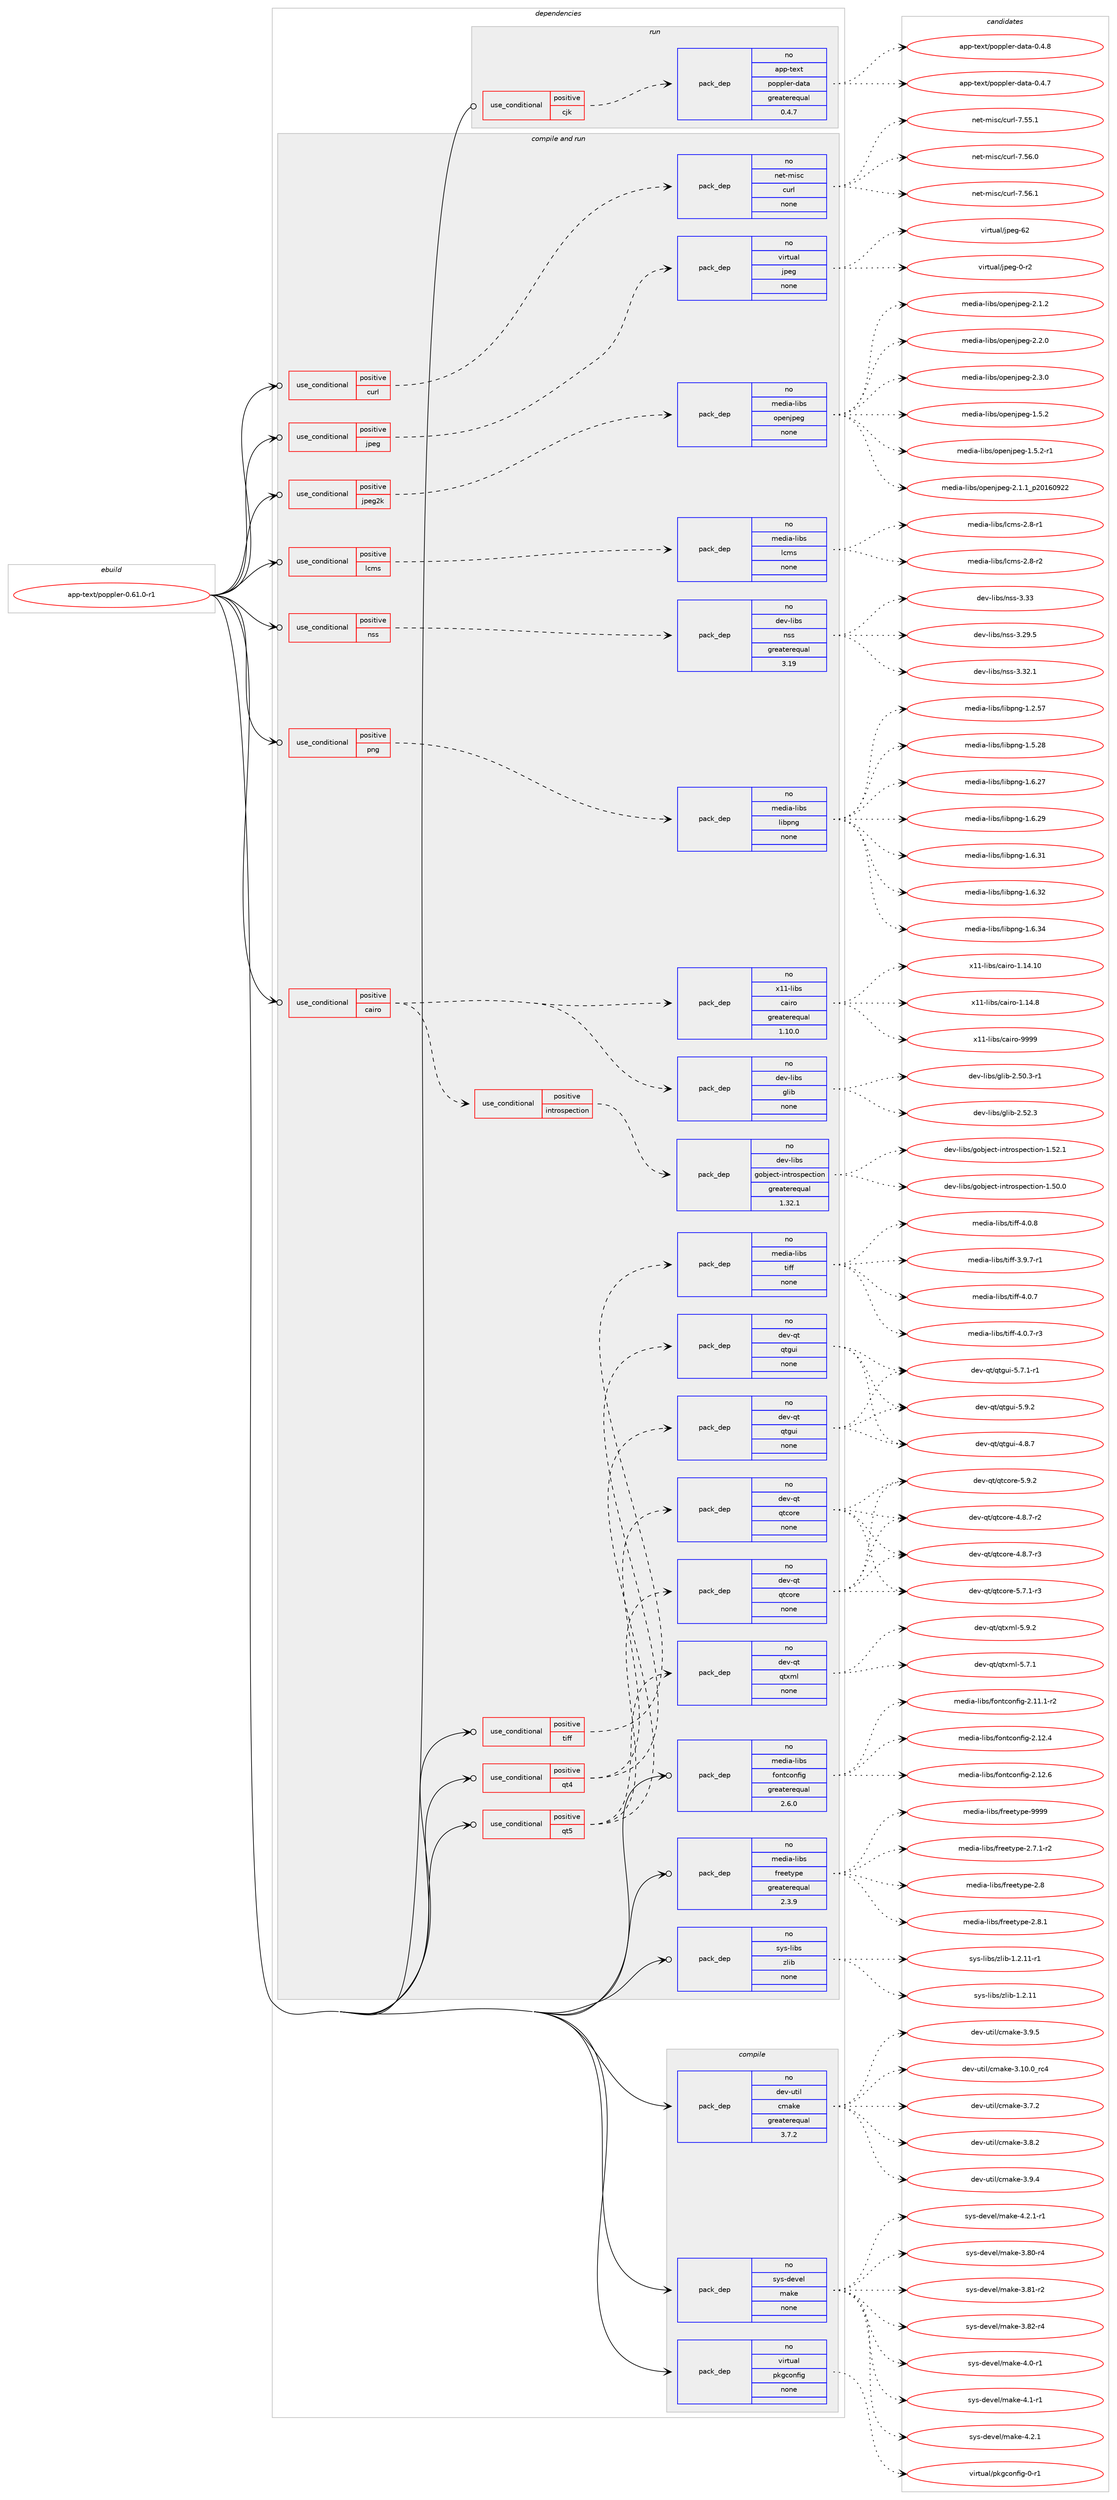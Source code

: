 digraph prolog {

# *************
# Graph options
# *************

newrank=true;
concentrate=true;
compound=true;
graph [rankdir=LR,fontname=Helvetica,fontsize=10,ranksep=1.5];#, ranksep=2.5, nodesep=0.2];
edge  [arrowhead=vee];
node  [fontname=Helvetica,fontsize=10];

# **********
# The ebuild
# **********

subgraph cluster_leftcol {
color=gray;
rank=same;
label=<<i>ebuild</i>>;
id [label="app-text/poppler-0.61.0-r1", color=red, width=4, href="../app-text/poppler-0.61.0-r1.svg"];
}

# ****************
# The dependencies
# ****************

subgraph cluster_midcol {
color=gray;
label=<<i>dependencies</i>>;
subgraph cluster_compile {
fillcolor="#eeeeee";
style=filled;
label=<<i>compile</i>>;
subgraph pack43664 {
dependency59832 [label=<<TABLE BORDER="0" CELLBORDER="1" CELLSPACING="0" CELLPADDING="4" WIDTH="220"><TR><TD ROWSPAN="6" CELLPADDING="30">pack_dep</TD></TR><TR><TD WIDTH="110">no</TD></TR><TR><TD>dev-util</TD></TR><TR><TD>cmake</TD></TR><TR><TD>greaterequal</TD></TR><TR><TD>3.7.2</TD></TR></TABLE>>, shape=none, color=blue];
}
id:e -> dependency59832:w [weight=20,style="solid",arrowhead="vee"];
subgraph pack43665 {
dependency59833 [label=<<TABLE BORDER="0" CELLBORDER="1" CELLSPACING="0" CELLPADDING="4" WIDTH="220"><TR><TD ROWSPAN="6" CELLPADDING="30">pack_dep</TD></TR><TR><TD WIDTH="110">no</TD></TR><TR><TD>sys-devel</TD></TR><TR><TD>make</TD></TR><TR><TD>none</TD></TR><TR><TD></TD></TR></TABLE>>, shape=none, color=blue];
}
id:e -> dependency59833:w [weight=20,style="solid",arrowhead="vee"];
subgraph pack43666 {
dependency59834 [label=<<TABLE BORDER="0" CELLBORDER="1" CELLSPACING="0" CELLPADDING="4" WIDTH="220"><TR><TD ROWSPAN="6" CELLPADDING="30">pack_dep</TD></TR><TR><TD WIDTH="110">no</TD></TR><TR><TD>virtual</TD></TR><TR><TD>pkgconfig</TD></TR><TR><TD>none</TD></TR><TR><TD></TD></TR></TABLE>>, shape=none, color=blue];
}
id:e -> dependency59834:w [weight=20,style="solid",arrowhead="vee"];
}
subgraph cluster_compileandrun {
fillcolor="#eeeeee";
style=filled;
label=<<i>compile and run</i>>;
subgraph cond15052 {
dependency59835 [label=<<TABLE BORDER="0" CELLBORDER="1" CELLSPACING="0" CELLPADDING="4"><TR><TD ROWSPAN="3" CELLPADDING="10">use_conditional</TD></TR><TR><TD>positive</TD></TR><TR><TD>cairo</TD></TR></TABLE>>, shape=none, color=red];
subgraph pack43667 {
dependency59836 [label=<<TABLE BORDER="0" CELLBORDER="1" CELLSPACING="0" CELLPADDING="4" WIDTH="220"><TR><TD ROWSPAN="6" CELLPADDING="30">pack_dep</TD></TR><TR><TD WIDTH="110">no</TD></TR><TR><TD>dev-libs</TD></TR><TR><TD>glib</TD></TR><TR><TD>none</TD></TR><TR><TD></TD></TR></TABLE>>, shape=none, color=blue];
}
dependency59835:e -> dependency59836:w [weight=20,style="dashed",arrowhead="vee"];
subgraph pack43668 {
dependency59837 [label=<<TABLE BORDER="0" CELLBORDER="1" CELLSPACING="0" CELLPADDING="4" WIDTH="220"><TR><TD ROWSPAN="6" CELLPADDING="30">pack_dep</TD></TR><TR><TD WIDTH="110">no</TD></TR><TR><TD>x11-libs</TD></TR><TR><TD>cairo</TD></TR><TR><TD>greaterequal</TD></TR><TR><TD>1.10.0</TD></TR></TABLE>>, shape=none, color=blue];
}
dependency59835:e -> dependency59837:w [weight=20,style="dashed",arrowhead="vee"];
subgraph cond15053 {
dependency59838 [label=<<TABLE BORDER="0" CELLBORDER="1" CELLSPACING="0" CELLPADDING="4"><TR><TD ROWSPAN="3" CELLPADDING="10">use_conditional</TD></TR><TR><TD>positive</TD></TR><TR><TD>introspection</TD></TR></TABLE>>, shape=none, color=red];
subgraph pack43669 {
dependency59839 [label=<<TABLE BORDER="0" CELLBORDER="1" CELLSPACING="0" CELLPADDING="4" WIDTH="220"><TR><TD ROWSPAN="6" CELLPADDING="30">pack_dep</TD></TR><TR><TD WIDTH="110">no</TD></TR><TR><TD>dev-libs</TD></TR><TR><TD>gobject-introspection</TD></TR><TR><TD>greaterequal</TD></TR><TR><TD>1.32.1</TD></TR></TABLE>>, shape=none, color=blue];
}
dependency59838:e -> dependency59839:w [weight=20,style="dashed",arrowhead="vee"];
}
dependency59835:e -> dependency59838:w [weight=20,style="dashed",arrowhead="vee"];
}
id:e -> dependency59835:w [weight=20,style="solid",arrowhead="odotvee"];
subgraph cond15054 {
dependency59840 [label=<<TABLE BORDER="0" CELLBORDER="1" CELLSPACING="0" CELLPADDING="4"><TR><TD ROWSPAN="3" CELLPADDING="10">use_conditional</TD></TR><TR><TD>positive</TD></TR><TR><TD>curl</TD></TR></TABLE>>, shape=none, color=red];
subgraph pack43670 {
dependency59841 [label=<<TABLE BORDER="0" CELLBORDER="1" CELLSPACING="0" CELLPADDING="4" WIDTH="220"><TR><TD ROWSPAN="6" CELLPADDING="30">pack_dep</TD></TR><TR><TD WIDTH="110">no</TD></TR><TR><TD>net-misc</TD></TR><TR><TD>curl</TD></TR><TR><TD>none</TD></TR><TR><TD></TD></TR></TABLE>>, shape=none, color=blue];
}
dependency59840:e -> dependency59841:w [weight=20,style="dashed",arrowhead="vee"];
}
id:e -> dependency59840:w [weight=20,style="solid",arrowhead="odotvee"];
subgraph cond15055 {
dependency59842 [label=<<TABLE BORDER="0" CELLBORDER="1" CELLSPACING="0" CELLPADDING="4"><TR><TD ROWSPAN="3" CELLPADDING="10">use_conditional</TD></TR><TR><TD>positive</TD></TR><TR><TD>jpeg</TD></TR></TABLE>>, shape=none, color=red];
subgraph pack43671 {
dependency59843 [label=<<TABLE BORDER="0" CELLBORDER="1" CELLSPACING="0" CELLPADDING="4" WIDTH="220"><TR><TD ROWSPAN="6" CELLPADDING="30">pack_dep</TD></TR><TR><TD WIDTH="110">no</TD></TR><TR><TD>virtual</TD></TR><TR><TD>jpeg</TD></TR><TR><TD>none</TD></TR><TR><TD></TD></TR></TABLE>>, shape=none, color=blue];
}
dependency59842:e -> dependency59843:w [weight=20,style="dashed",arrowhead="vee"];
}
id:e -> dependency59842:w [weight=20,style="solid",arrowhead="odotvee"];
subgraph cond15056 {
dependency59844 [label=<<TABLE BORDER="0" CELLBORDER="1" CELLSPACING="0" CELLPADDING="4"><TR><TD ROWSPAN="3" CELLPADDING="10">use_conditional</TD></TR><TR><TD>positive</TD></TR><TR><TD>jpeg2k</TD></TR></TABLE>>, shape=none, color=red];
subgraph pack43672 {
dependency59845 [label=<<TABLE BORDER="0" CELLBORDER="1" CELLSPACING="0" CELLPADDING="4" WIDTH="220"><TR><TD ROWSPAN="6" CELLPADDING="30">pack_dep</TD></TR><TR><TD WIDTH="110">no</TD></TR><TR><TD>media-libs</TD></TR><TR><TD>openjpeg</TD></TR><TR><TD>none</TD></TR><TR><TD></TD></TR></TABLE>>, shape=none, color=blue];
}
dependency59844:e -> dependency59845:w [weight=20,style="dashed",arrowhead="vee"];
}
id:e -> dependency59844:w [weight=20,style="solid",arrowhead="odotvee"];
subgraph cond15057 {
dependency59846 [label=<<TABLE BORDER="0" CELLBORDER="1" CELLSPACING="0" CELLPADDING="4"><TR><TD ROWSPAN="3" CELLPADDING="10">use_conditional</TD></TR><TR><TD>positive</TD></TR><TR><TD>lcms</TD></TR></TABLE>>, shape=none, color=red];
subgraph pack43673 {
dependency59847 [label=<<TABLE BORDER="0" CELLBORDER="1" CELLSPACING="0" CELLPADDING="4" WIDTH="220"><TR><TD ROWSPAN="6" CELLPADDING="30">pack_dep</TD></TR><TR><TD WIDTH="110">no</TD></TR><TR><TD>media-libs</TD></TR><TR><TD>lcms</TD></TR><TR><TD>none</TD></TR><TR><TD></TD></TR></TABLE>>, shape=none, color=blue];
}
dependency59846:e -> dependency59847:w [weight=20,style="dashed",arrowhead="vee"];
}
id:e -> dependency59846:w [weight=20,style="solid",arrowhead="odotvee"];
subgraph cond15058 {
dependency59848 [label=<<TABLE BORDER="0" CELLBORDER="1" CELLSPACING="0" CELLPADDING="4"><TR><TD ROWSPAN="3" CELLPADDING="10">use_conditional</TD></TR><TR><TD>positive</TD></TR><TR><TD>nss</TD></TR></TABLE>>, shape=none, color=red];
subgraph pack43674 {
dependency59849 [label=<<TABLE BORDER="0" CELLBORDER="1" CELLSPACING="0" CELLPADDING="4" WIDTH="220"><TR><TD ROWSPAN="6" CELLPADDING="30">pack_dep</TD></TR><TR><TD WIDTH="110">no</TD></TR><TR><TD>dev-libs</TD></TR><TR><TD>nss</TD></TR><TR><TD>greaterequal</TD></TR><TR><TD>3.19</TD></TR></TABLE>>, shape=none, color=blue];
}
dependency59848:e -> dependency59849:w [weight=20,style="dashed",arrowhead="vee"];
}
id:e -> dependency59848:w [weight=20,style="solid",arrowhead="odotvee"];
subgraph cond15059 {
dependency59850 [label=<<TABLE BORDER="0" CELLBORDER="1" CELLSPACING="0" CELLPADDING="4"><TR><TD ROWSPAN="3" CELLPADDING="10">use_conditional</TD></TR><TR><TD>positive</TD></TR><TR><TD>png</TD></TR></TABLE>>, shape=none, color=red];
subgraph pack43675 {
dependency59851 [label=<<TABLE BORDER="0" CELLBORDER="1" CELLSPACING="0" CELLPADDING="4" WIDTH="220"><TR><TD ROWSPAN="6" CELLPADDING="30">pack_dep</TD></TR><TR><TD WIDTH="110">no</TD></TR><TR><TD>media-libs</TD></TR><TR><TD>libpng</TD></TR><TR><TD>none</TD></TR><TR><TD></TD></TR></TABLE>>, shape=none, color=blue];
}
dependency59850:e -> dependency59851:w [weight=20,style="dashed",arrowhead="vee"];
}
id:e -> dependency59850:w [weight=20,style="solid",arrowhead="odotvee"];
subgraph cond15060 {
dependency59852 [label=<<TABLE BORDER="0" CELLBORDER="1" CELLSPACING="0" CELLPADDING="4"><TR><TD ROWSPAN="3" CELLPADDING="10">use_conditional</TD></TR><TR><TD>positive</TD></TR><TR><TD>qt4</TD></TR></TABLE>>, shape=none, color=red];
subgraph pack43676 {
dependency59853 [label=<<TABLE BORDER="0" CELLBORDER="1" CELLSPACING="0" CELLPADDING="4" WIDTH="220"><TR><TD ROWSPAN="6" CELLPADDING="30">pack_dep</TD></TR><TR><TD WIDTH="110">no</TD></TR><TR><TD>dev-qt</TD></TR><TR><TD>qtcore</TD></TR><TR><TD>none</TD></TR><TR><TD></TD></TR></TABLE>>, shape=none, color=blue];
}
dependency59852:e -> dependency59853:w [weight=20,style="dashed",arrowhead="vee"];
subgraph pack43677 {
dependency59854 [label=<<TABLE BORDER="0" CELLBORDER="1" CELLSPACING="0" CELLPADDING="4" WIDTH="220"><TR><TD ROWSPAN="6" CELLPADDING="30">pack_dep</TD></TR><TR><TD WIDTH="110">no</TD></TR><TR><TD>dev-qt</TD></TR><TR><TD>qtgui</TD></TR><TR><TD>none</TD></TR><TR><TD></TD></TR></TABLE>>, shape=none, color=blue];
}
dependency59852:e -> dependency59854:w [weight=20,style="dashed",arrowhead="vee"];
}
id:e -> dependency59852:w [weight=20,style="solid",arrowhead="odotvee"];
subgraph cond15061 {
dependency59855 [label=<<TABLE BORDER="0" CELLBORDER="1" CELLSPACING="0" CELLPADDING="4"><TR><TD ROWSPAN="3" CELLPADDING="10">use_conditional</TD></TR><TR><TD>positive</TD></TR><TR><TD>qt5</TD></TR></TABLE>>, shape=none, color=red];
subgraph pack43678 {
dependency59856 [label=<<TABLE BORDER="0" CELLBORDER="1" CELLSPACING="0" CELLPADDING="4" WIDTH="220"><TR><TD ROWSPAN="6" CELLPADDING="30">pack_dep</TD></TR><TR><TD WIDTH="110">no</TD></TR><TR><TD>dev-qt</TD></TR><TR><TD>qtcore</TD></TR><TR><TD>none</TD></TR><TR><TD></TD></TR></TABLE>>, shape=none, color=blue];
}
dependency59855:e -> dependency59856:w [weight=20,style="dashed",arrowhead="vee"];
subgraph pack43679 {
dependency59857 [label=<<TABLE BORDER="0" CELLBORDER="1" CELLSPACING="0" CELLPADDING="4" WIDTH="220"><TR><TD ROWSPAN="6" CELLPADDING="30">pack_dep</TD></TR><TR><TD WIDTH="110">no</TD></TR><TR><TD>dev-qt</TD></TR><TR><TD>qtgui</TD></TR><TR><TD>none</TD></TR><TR><TD></TD></TR></TABLE>>, shape=none, color=blue];
}
dependency59855:e -> dependency59857:w [weight=20,style="dashed",arrowhead="vee"];
subgraph pack43680 {
dependency59858 [label=<<TABLE BORDER="0" CELLBORDER="1" CELLSPACING="0" CELLPADDING="4" WIDTH="220"><TR><TD ROWSPAN="6" CELLPADDING="30">pack_dep</TD></TR><TR><TD WIDTH="110">no</TD></TR><TR><TD>dev-qt</TD></TR><TR><TD>qtxml</TD></TR><TR><TD>none</TD></TR><TR><TD></TD></TR></TABLE>>, shape=none, color=blue];
}
dependency59855:e -> dependency59858:w [weight=20,style="dashed",arrowhead="vee"];
}
id:e -> dependency59855:w [weight=20,style="solid",arrowhead="odotvee"];
subgraph cond15062 {
dependency59859 [label=<<TABLE BORDER="0" CELLBORDER="1" CELLSPACING="0" CELLPADDING="4"><TR><TD ROWSPAN="3" CELLPADDING="10">use_conditional</TD></TR><TR><TD>positive</TD></TR><TR><TD>tiff</TD></TR></TABLE>>, shape=none, color=red];
subgraph pack43681 {
dependency59860 [label=<<TABLE BORDER="0" CELLBORDER="1" CELLSPACING="0" CELLPADDING="4" WIDTH="220"><TR><TD ROWSPAN="6" CELLPADDING="30">pack_dep</TD></TR><TR><TD WIDTH="110">no</TD></TR><TR><TD>media-libs</TD></TR><TR><TD>tiff</TD></TR><TR><TD>none</TD></TR><TR><TD></TD></TR></TABLE>>, shape=none, color=blue];
}
dependency59859:e -> dependency59860:w [weight=20,style="dashed",arrowhead="vee"];
}
id:e -> dependency59859:w [weight=20,style="solid",arrowhead="odotvee"];
subgraph pack43682 {
dependency59861 [label=<<TABLE BORDER="0" CELLBORDER="1" CELLSPACING="0" CELLPADDING="4" WIDTH="220"><TR><TD ROWSPAN="6" CELLPADDING="30">pack_dep</TD></TR><TR><TD WIDTH="110">no</TD></TR><TR><TD>media-libs</TD></TR><TR><TD>fontconfig</TD></TR><TR><TD>greaterequal</TD></TR><TR><TD>2.6.0</TD></TR></TABLE>>, shape=none, color=blue];
}
id:e -> dependency59861:w [weight=20,style="solid",arrowhead="odotvee"];
subgraph pack43683 {
dependency59862 [label=<<TABLE BORDER="0" CELLBORDER="1" CELLSPACING="0" CELLPADDING="4" WIDTH="220"><TR><TD ROWSPAN="6" CELLPADDING="30">pack_dep</TD></TR><TR><TD WIDTH="110">no</TD></TR><TR><TD>media-libs</TD></TR><TR><TD>freetype</TD></TR><TR><TD>greaterequal</TD></TR><TR><TD>2.3.9</TD></TR></TABLE>>, shape=none, color=blue];
}
id:e -> dependency59862:w [weight=20,style="solid",arrowhead="odotvee"];
subgraph pack43684 {
dependency59863 [label=<<TABLE BORDER="0" CELLBORDER="1" CELLSPACING="0" CELLPADDING="4" WIDTH="220"><TR><TD ROWSPAN="6" CELLPADDING="30">pack_dep</TD></TR><TR><TD WIDTH="110">no</TD></TR><TR><TD>sys-libs</TD></TR><TR><TD>zlib</TD></TR><TR><TD>none</TD></TR><TR><TD></TD></TR></TABLE>>, shape=none, color=blue];
}
id:e -> dependency59863:w [weight=20,style="solid",arrowhead="odotvee"];
}
subgraph cluster_run {
fillcolor="#eeeeee";
style=filled;
label=<<i>run</i>>;
subgraph cond15063 {
dependency59864 [label=<<TABLE BORDER="0" CELLBORDER="1" CELLSPACING="0" CELLPADDING="4"><TR><TD ROWSPAN="3" CELLPADDING="10">use_conditional</TD></TR><TR><TD>positive</TD></TR><TR><TD>cjk</TD></TR></TABLE>>, shape=none, color=red];
subgraph pack43685 {
dependency59865 [label=<<TABLE BORDER="0" CELLBORDER="1" CELLSPACING="0" CELLPADDING="4" WIDTH="220"><TR><TD ROWSPAN="6" CELLPADDING="30">pack_dep</TD></TR><TR><TD WIDTH="110">no</TD></TR><TR><TD>app-text</TD></TR><TR><TD>poppler-data</TD></TR><TR><TD>greaterequal</TD></TR><TR><TD>0.4.7</TD></TR></TABLE>>, shape=none, color=blue];
}
dependency59864:e -> dependency59865:w [weight=20,style="dashed",arrowhead="vee"];
}
id:e -> dependency59864:w [weight=20,style="solid",arrowhead="odot"];
}
}

# **************
# The candidates
# **************

subgraph cluster_choices {
rank=same;
color=gray;
label=<<i>candidates</i>>;

subgraph choice43664 {
color=black;
nodesep=1;
choice1001011184511711610510847991099710710145514649484648951149952 [label="dev-util/cmake-3.10.0_rc4", color=red, width=4,href="../dev-util/cmake-3.10.0_rc4.svg"];
choice10010111845117116105108479910997107101455146554650 [label="dev-util/cmake-3.7.2", color=red, width=4,href="../dev-util/cmake-3.7.2.svg"];
choice10010111845117116105108479910997107101455146564650 [label="dev-util/cmake-3.8.2", color=red, width=4,href="../dev-util/cmake-3.8.2.svg"];
choice10010111845117116105108479910997107101455146574652 [label="dev-util/cmake-3.9.4", color=red, width=4,href="../dev-util/cmake-3.9.4.svg"];
choice10010111845117116105108479910997107101455146574653 [label="dev-util/cmake-3.9.5", color=red, width=4,href="../dev-util/cmake-3.9.5.svg"];
dependency59832:e -> choice1001011184511711610510847991099710710145514649484648951149952:w [style=dotted,weight="100"];
dependency59832:e -> choice10010111845117116105108479910997107101455146554650:w [style=dotted,weight="100"];
dependency59832:e -> choice10010111845117116105108479910997107101455146564650:w [style=dotted,weight="100"];
dependency59832:e -> choice10010111845117116105108479910997107101455146574652:w [style=dotted,weight="100"];
dependency59832:e -> choice10010111845117116105108479910997107101455146574653:w [style=dotted,weight="100"];
}
subgraph choice43665 {
color=black;
nodesep=1;
choice11512111545100101118101108471099710710145514656484511452 [label="sys-devel/make-3.80-r4", color=red, width=4,href="../sys-devel/make-3.80-r4.svg"];
choice11512111545100101118101108471099710710145514656494511450 [label="sys-devel/make-3.81-r2", color=red, width=4,href="../sys-devel/make-3.81-r2.svg"];
choice11512111545100101118101108471099710710145514656504511452 [label="sys-devel/make-3.82-r4", color=red, width=4,href="../sys-devel/make-3.82-r4.svg"];
choice115121115451001011181011084710997107101455246484511449 [label="sys-devel/make-4.0-r1", color=red, width=4,href="../sys-devel/make-4.0-r1.svg"];
choice115121115451001011181011084710997107101455246494511449 [label="sys-devel/make-4.1-r1", color=red, width=4,href="../sys-devel/make-4.1-r1.svg"];
choice115121115451001011181011084710997107101455246504649 [label="sys-devel/make-4.2.1", color=red, width=4,href="../sys-devel/make-4.2.1.svg"];
choice1151211154510010111810110847109971071014552465046494511449 [label="sys-devel/make-4.2.1-r1", color=red, width=4,href="../sys-devel/make-4.2.1-r1.svg"];
dependency59833:e -> choice11512111545100101118101108471099710710145514656484511452:w [style=dotted,weight="100"];
dependency59833:e -> choice11512111545100101118101108471099710710145514656494511450:w [style=dotted,weight="100"];
dependency59833:e -> choice11512111545100101118101108471099710710145514656504511452:w [style=dotted,weight="100"];
dependency59833:e -> choice115121115451001011181011084710997107101455246484511449:w [style=dotted,weight="100"];
dependency59833:e -> choice115121115451001011181011084710997107101455246494511449:w [style=dotted,weight="100"];
dependency59833:e -> choice115121115451001011181011084710997107101455246504649:w [style=dotted,weight="100"];
dependency59833:e -> choice1151211154510010111810110847109971071014552465046494511449:w [style=dotted,weight="100"];
}
subgraph choice43666 {
color=black;
nodesep=1;
choice11810511411611797108471121071039911111010210510345484511449 [label="virtual/pkgconfig-0-r1", color=red, width=4,href="../virtual/pkgconfig-0-r1.svg"];
dependency59834:e -> choice11810511411611797108471121071039911111010210510345484511449:w [style=dotted,weight="100"];
}
subgraph choice43667 {
color=black;
nodesep=1;
choice10010111845108105981154710310810598455046534846514511449 [label="dev-libs/glib-2.50.3-r1", color=red, width=4,href="../dev-libs/glib-2.50.3-r1.svg"];
choice1001011184510810598115471031081059845504653504651 [label="dev-libs/glib-2.52.3", color=red, width=4,href="../dev-libs/glib-2.52.3.svg"];
dependency59836:e -> choice10010111845108105981154710310810598455046534846514511449:w [style=dotted,weight="100"];
dependency59836:e -> choice1001011184510810598115471031081059845504653504651:w [style=dotted,weight="100"];
}
subgraph choice43668 {
color=black;
nodesep=1;
choice120494945108105981154799971051141114549464952464948 [label="x11-libs/cairo-1.14.10", color=red, width=4,href="../x11-libs/cairo-1.14.10.svg"];
choice1204949451081059811547999710511411145494649524656 [label="x11-libs/cairo-1.14.8", color=red, width=4,href="../x11-libs/cairo-1.14.8.svg"];
choice120494945108105981154799971051141114557575757 [label="x11-libs/cairo-9999", color=red, width=4,href="../x11-libs/cairo-9999.svg"];
dependency59837:e -> choice120494945108105981154799971051141114549464952464948:w [style=dotted,weight="100"];
dependency59837:e -> choice1204949451081059811547999710511411145494649524656:w [style=dotted,weight="100"];
dependency59837:e -> choice120494945108105981154799971051141114557575757:w [style=dotted,weight="100"];
}
subgraph choice43669 {
color=black;
nodesep=1;
choice1001011184510810598115471031119810610199116451051101161141111151121019911610511111045494653484648 [label="dev-libs/gobject-introspection-1.50.0", color=red, width=4,href="../dev-libs/gobject-introspection-1.50.0.svg"];
choice1001011184510810598115471031119810610199116451051101161141111151121019911610511111045494653504649 [label="dev-libs/gobject-introspection-1.52.1", color=red, width=4,href="../dev-libs/gobject-introspection-1.52.1.svg"];
dependency59839:e -> choice1001011184510810598115471031119810610199116451051101161141111151121019911610511111045494653484648:w [style=dotted,weight="100"];
dependency59839:e -> choice1001011184510810598115471031119810610199116451051101161141111151121019911610511111045494653504649:w [style=dotted,weight="100"];
}
subgraph choice43670 {
color=black;
nodesep=1;
choice1101011164510910511599479911711410845554653534649 [label="net-misc/curl-7.55.1", color=red, width=4,href="../net-misc/curl-7.55.1.svg"];
choice1101011164510910511599479911711410845554653544648 [label="net-misc/curl-7.56.0", color=red, width=4,href="../net-misc/curl-7.56.0.svg"];
choice1101011164510910511599479911711410845554653544649 [label="net-misc/curl-7.56.1", color=red, width=4,href="../net-misc/curl-7.56.1.svg"];
dependency59841:e -> choice1101011164510910511599479911711410845554653534649:w [style=dotted,weight="100"];
dependency59841:e -> choice1101011164510910511599479911711410845554653544648:w [style=dotted,weight="100"];
dependency59841:e -> choice1101011164510910511599479911711410845554653544649:w [style=dotted,weight="100"];
}
subgraph choice43671 {
color=black;
nodesep=1;
choice118105114116117971084710611210110345484511450 [label="virtual/jpeg-0-r2", color=red, width=4,href="../virtual/jpeg-0-r2.svg"];
choice1181051141161179710847106112101103455450 [label="virtual/jpeg-62", color=red, width=4,href="../virtual/jpeg-62.svg"];
dependency59843:e -> choice118105114116117971084710611210110345484511450:w [style=dotted,weight="100"];
dependency59843:e -> choice1181051141161179710847106112101103455450:w [style=dotted,weight="100"];
}
subgraph choice43672 {
color=black;
nodesep=1;
choice10910110010597451081059811547111112101110106112101103454946534650 [label="media-libs/openjpeg-1.5.2", color=red, width=4,href="../media-libs/openjpeg-1.5.2.svg"];
choice109101100105974510810598115471111121011101061121011034549465346504511449 [label="media-libs/openjpeg-1.5.2-r1", color=red, width=4,href="../media-libs/openjpeg-1.5.2-r1.svg"];
choice10910110010597451081059811547111112101110106112101103455046494649951125048495448575050 [label="media-libs/openjpeg-2.1.1_p20160922", color=red, width=4,href="../media-libs/openjpeg-2.1.1_p20160922.svg"];
choice10910110010597451081059811547111112101110106112101103455046494650 [label="media-libs/openjpeg-2.1.2", color=red, width=4,href="../media-libs/openjpeg-2.1.2.svg"];
choice10910110010597451081059811547111112101110106112101103455046504648 [label="media-libs/openjpeg-2.2.0", color=red, width=4,href="../media-libs/openjpeg-2.2.0.svg"];
choice10910110010597451081059811547111112101110106112101103455046514648 [label="media-libs/openjpeg-2.3.0", color=red, width=4,href="../media-libs/openjpeg-2.3.0.svg"];
dependency59845:e -> choice10910110010597451081059811547111112101110106112101103454946534650:w [style=dotted,weight="100"];
dependency59845:e -> choice109101100105974510810598115471111121011101061121011034549465346504511449:w [style=dotted,weight="100"];
dependency59845:e -> choice10910110010597451081059811547111112101110106112101103455046494649951125048495448575050:w [style=dotted,weight="100"];
dependency59845:e -> choice10910110010597451081059811547111112101110106112101103455046494650:w [style=dotted,weight="100"];
dependency59845:e -> choice10910110010597451081059811547111112101110106112101103455046504648:w [style=dotted,weight="100"];
dependency59845:e -> choice10910110010597451081059811547111112101110106112101103455046514648:w [style=dotted,weight="100"];
}
subgraph choice43673 {
color=black;
nodesep=1;
choice1091011001059745108105981154710899109115455046564511449 [label="media-libs/lcms-2.8-r1", color=red, width=4,href="../media-libs/lcms-2.8-r1.svg"];
choice1091011001059745108105981154710899109115455046564511450 [label="media-libs/lcms-2.8-r2", color=red, width=4,href="../media-libs/lcms-2.8-r2.svg"];
dependency59847:e -> choice1091011001059745108105981154710899109115455046564511449:w [style=dotted,weight="100"];
dependency59847:e -> choice1091011001059745108105981154710899109115455046564511450:w [style=dotted,weight="100"];
}
subgraph choice43674 {
color=black;
nodesep=1;
choice10010111845108105981154711011511545514650574653 [label="dev-libs/nss-3.29.5", color=red, width=4,href="../dev-libs/nss-3.29.5.svg"];
choice10010111845108105981154711011511545514651504649 [label="dev-libs/nss-3.32.1", color=red, width=4,href="../dev-libs/nss-3.32.1.svg"];
choice1001011184510810598115471101151154551465151 [label="dev-libs/nss-3.33", color=red, width=4,href="../dev-libs/nss-3.33.svg"];
dependency59849:e -> choice10010111845108105981154711011511545514650574653:w [style=dotted,weight="100"];
dependency59849:e -> choice10010111845108105981154711011511545514651504649:w [style=dotted,weight="100"];
dependency59849:e -> choice1001011184510810598115471101151154551465151:w [style=dotted,weight="100"];
}
subgraph choice43675 {
color=black;
nodesep=1;
choice109101100105974510810598115471081059811211010345494650465355 [label="media-libs/libpng-1.2.57", color=red, width=4,href="../media-libs/libpng-1.2.57.svg"];
choice109101100105974510810598115471081059811211010345494653465056 [label="media-libs/libpng-1.5.28", color=red, width=4,href="../media-libs/libpng-1.5.28.svg"];
choice109101100105974510810598115471081059811211010345494654465055 [label="media-libs/libpng-1.6.27", color=red, width=4,href="../media-libs/libpng-1.6.27.svg"];
choice109101100105974510810598115471081059811211010345494654465057 [label="media-libs/libpng-1.6.29", color=red, width=4,href="../media-libs/libpng-1.6.29.svg"];
choice109101100105974510810598115471081059811211010345494654465149 [label="media-libs/libpng-1.6.31", color=red, width=4,href="../media-libs/libpng-1.6.31.svg"];
choice109101100105974510810598115471081059811211010345494654465150 [label="media-libs/libpng-1.6.32", color=red, width=4,href="../media-libs/libpng-1.6.32.svg"];
choice109101100105974510810598115471081059811211010345494654465152 [label="media-libs/libpng-1.6.34", color=red, width=4,href="../media-libs/libpng-1.6.34.svg"];
dependency59851:e -> choice109101100105974510810598115471081059811211010345494650465355:w [style=dotted,weight="100"];
dependency59851:e -> choice109101100105974510810598115471081059811211010345494653465056:w [style=dotted,weight="100"];
dependency59851:e -> choice109101100105974510810598115471081059811211010345494654465055:w [style=dotted,weight="100"];
dependency59851:e -> choice109101100105974510810598115471081059811211010345494654465057:w [style=dotted,weight="100"];
dependency59851:e -> choice109101100105974510810598115471081059811211010345494654465149:w [style=dotted,weight="100"];
dependency59851:e -> choice109101100105974510810598115471081059811211010345494654465150:w [style=dotted,weight="100"];
dependency59851:e -> choice109101100105974510810598115471081059811211010345494654465152:w [style=dotted,weight="100"];
}
subgraph choice43676 {
color=black;
nodesep=1;
choice1001011184511311647113116991111141014552465646554511450 [label="dev-qt/qtcore-4.8.7-r2", color=red, width=4,href="../dev-qt/qtcore-4.8.7-r2.svg"];
choice1001011184511311647113116991111141014552465646554511451 [label="dev-qt/qtcore-4.8.7-r3", color=red, width=4,href="../dev-qt/qtcore-4.8.7-r3.svg"];
choice1001011184511311647113116991111141014553465546494511451 [label="dev-qt/qtcore-5.7.1-r3", color=red, width=4,href="../dev-qt/qtcore-5.7.1-r3.svg"];
choice100101118451131164711311699111114101455346574650 [label="dev-qt/qtcore-5.9.2", color=red, width=4,href="../dev-qt/qtcore-5.9.2.svg"];
dependency59853:e -> choice1001011184511311647113116991111141014552465646554511450:w [style=dotted,weight="100"];
dependency59853:e -> choice1001011184511311647113116991111141014552465646554511451:w [style=dotted,weight="100"];
dependency59853:e -> choice1001011184511311647113116991111141014553465546494511451:w [style=dotted,weight="100"];
dependency59853:e -> choice100101118451131164711311699111114101455346574650:w [style=dotted,weight="100"];
}
subgraph choice43677 {
color=black;
nodesep=1;
choice1001011184511311647113116103117105455246564655 [label="dev-qt/qtgui-4.8.7", color=red, width=4,href="../dev-qt/qtgui-4.8.7.svg"];
choice10010111845113116471131161031171054553465546494511449 [label="dev-qt/qtgui-5.7.1-r1", color=red, width=4,href="../dev-qt/qtgui-5.7.1-r1.svg"];
choice1001011184511311647113116103117105455346574650 [label="dev-qt/qtgui-5.9.2", color=red, width=4,href="../dev-qt/qtgui-5.9.2.svg"];
dependency59854:e -> choice1001011184511311647113116103117105455246564655:w [style=dotted,weight="100"];
dependency59854:e -> choice10010111845113116471131161031171054553465546494511449:w [style=dotted,weight="100"];
dependency59854:e -> choice1001011184511311647113116103117105455346574650:w [style=dotted,weight="100"];
}
subgraph choice43678 {
color=black;
nodesep=1;
choice1001011184511311647113116991111141014552465646554511450 [label="dev-qt/qtcore-4.8.7-r2", color=red, width=4,href="../dev-qt/qtcore-4.8.7-r2.svg"];
choice1001011184511311647113116991111141014552465646554511451 [label="dev-qt/qtcore-4.8.7-r3", color=red, width=4,href="../dev-qt/qtcore-4.8.7-r3.svg"];
choice1001011184511311647113116991111141014553465546494511451 [label="dev-qt/qtcore-5.7.1-r3", color=red, width=4,href="../dev-qt/qtcore-5.7.1-r3.svg"];
choice100101118451131164711311699111114101455346574650 [label="dev-qt/qtcore-5.9.2", color=red, width=4,href="../dev-qt/qtcore-5.9.2.svg"];
dependency59856:e -> choice1001011184511311647113116991111141014552465646554511450:w [style=dotted,weight="100"];
dependency59856:e -> choice1001011184511311647113116991111141014552465646554511451:w [style=dotted,weight="100"];
dependency59856:e -> choice1001011184511311647113116991111141014553465546494511451:w [style=dotted,weight="100"];
dependency59856:e -> choice100101118451131164711311699111114101455346574650:w [style=dotted,weight="100"];
}
subgraph choice43679 {
color=black;
nodesep=1;
choice1001011184511311647113116103117105455246564655 [label="dev-qt/qtgui-4.8.7", color=red, width=4,href="../dev-qt/qtgui-4.8.7.svg"];
choice10010111845113116471131161031171054553465546494511449 [label="dev-qt/qtgui-5.7.1-r1", color=red, width=4,href="../dev-qt/qtgui-5.7.1-r1.svg"];
choice1001011184511311647113116103117105455346574650 [label="dev-qt/qtgui-5.9.2", color=red, width=4,href="../dev-qt/qtgui-5.9.2.svg"];
dependency59857:e -> choice1001011184511311647113116103117105455246564655:w [style=dotted,weight="100"];
dependency59857:e -> choice10010111845113116471131161031171054553465546494511449:w [style=dotted,weight="100"];
dependency59857:e -> choice1001011184511311647113116103117105455346574650:w [style=dotted,weight="100"];
}
subgraph choice43680 {
color=black;
nodesep=1;
choice1001011184511311647113116120109108455346554649 [label="dev-qt/qtxml-5.7.1", color=red, width=4,href="../dev-qt/qtxml-5.7.1.svg"];
choice1001011184511311647113116120109108455346574650 [label="dev-qt/qtxml-5.9.2", color=red, width=4,href="../dev-qt/qtxml-5.9.2.svg"];
dependency59858:e -> choice1001011184511311647113116120109108455346554649:w [style=dotted,weight="100"];
dependency59858:e -> choice1001011184511311647113116120109108455346574650:w [style=dotted,weight="100"];
}
subgraph choice43681 {
color=black;
nodesep=1;
choice109101100105974510810598115471161051021024551465746554511449 [label="media-libs/tiff-3.9.7-r1", color=red, width=4,href="../media-libs/tiff-3.9.7-r1.svg"];
choice10910110010597451081059811547116105102102455246484655 [label="media-libs/tiff-4.0.7", color=red, width=4,href="../media-libs/tiff-4.0.7.svg"];
choice109101100105974510810598115471161051021024552464846554511451 [label="media-libs/tiff-4.0.7-r3", color=red, width=4,href="../media-libs/tiff-4.0.7-r3.svg"];
choice10910110010597451081059811547116105102102455246484656 [label="media-libs/tiff-4.0.8", color=red, width=4,href="../media-libs/tiff-4.0.8.svg"];
dependency59860:e -> choice109101100105974510810598115471161051021024551465746554511449:w [style=dotted,weight="100"];
dependency59860:e -> choice10910110010597451081059811547116105102102455246484655:w [style=dotted,weight="100"];
dependency59860:e -> choice109101100105974510810598115471161051021024552464846554511451:w [style=dotted,weight="100"];
dependency59860:e -> choice10910110010597451081059811547116105102102455246484656:w [style=dotted,weight="100"];
}
subgraph choice43682 {
color=black;
nodesep=1;
choice1091011001059745108105981154710211111011699111110102105103455046494946494511450 [label="media-libs/fontconfig-2.11.1-r2", color=red, width=4,href="../media-libs/fontconfig-2.11.1-r2.svg"];
choice109101100105974510810598115471021111101169911111010210510345504649504652 [label="media-libs/fontconfig-2.12.4", color=red, width=4,href="../media-libs/fontconfig-2.12.4.svg"];
choice109101100105974510810598115471021111101169911111010210510345504649504654 [label="media-libs/fontconfig-2.12.6", color=red, width=4,href="../media-libs/fontconfig-2.12.6.svg"];
dependency59861:e -> choice1091011001059745108105981154710211111011699111110102105103455046494946494511450:w [style=dotted,weight="100"];
dependency59861:e -> choice109101100105974510810598115471021111101169911111010210510345504649504652:w [style=dotted,weight="100"];
dependency59861:e -> choice109101100105974510810598115471021111101169911111010210510345504649504654:w [style=dotted,weight="100"];
}
subgraph choice43683 {
color=black;
nodesep=1;
choice109101100105974510810598115471021141011011161211121014550465546494511450 [label="media-libs/freetype-2.7.1-r2", color=red, width=4,href="../media-libs/freetype-2.7.1-r2.svg"];
choice1091011001059745108105981154710211410110111612111210145504656 [label="media-libs/freetype-2.8", color=red, width=4,href="../media-libs/freetype-2.8.svg"];
choice10910110010597451081059811547102114101101116121112101455046564649 [label="media-libs/freetype-2.8.1", color=red, width=4,href="../media-libs/freetype-2.8.1.svg"];
choice109101100105974510810598115471021141011011161211121014557575757 [label="media-libs/freetype-9999", color=red, width=4,href="../media-libs/freetype-9999.svg"];
dependency59862:e -> choice109101100105974510810598115471021141011011161211121014550465546494511450:w [style=dotted,weight="100"];
dependency59862:e -> choice1091011001059745108105981154710211410110111612111210145504656:w [style=dotted,weight="100"];
dependency59862:e -> choice10910110010597451081059811547102114101101116121112101455046564649:w [style=dotted,weight="100"];
dependency59862:e -> choice109101100105974510810598115471021141011011161211121014557575757:w [style=dotted,weight="100"];
}
subgraph choice43684 {
color=black;
nodesep=1;
choice1151211154510810598115471221081059845494650464949 [label="sys-libs/zlib-1.2.11", color=red, width=4,href="../sys-libs/zlib-1.2.11.svg"];
choice11512111545108105981154712210810598454946504649494511449 [label="sys-libs/zlib-1.2.11-r1", color=red, width=4,href="../sys-libs/zlib-1.2.11-r1.svg"];
dependency59863:e -> choice1151211154510810598115471221081059845494650464949:w [style=dotted,weight="100"];
dependency59863:e -> choice11512111545108105981154712210810598454946504649494511449:w [style=dotted,weight="100"];
}
subgraph choice43685 {
color=black;
nodesep=1;
choice971121124511610112011647112111112112108101114451009711697454846524655 [label="app-text/poppler-data-0.4.7", color=red, width=4,href="../app-text/poppler-data-0.4.7.svg"];
choice971121124511610112011647112111112112108101114451009711697454846524656 [label="app-text/poppler-data-0.4.8", color=red, width=4,href="../app-text/poppler-data-0.4.8.svg"];
dependency59865:e -> choice971121124511610112011647112111112112108101114451009711697454846524655:w [style=dotted,weight="100"];
dependency59865:e -> choice971121124511610112011647112111112112108101114451009711697454846524656:w [style=dotted,weight="100"];
}
}

}
